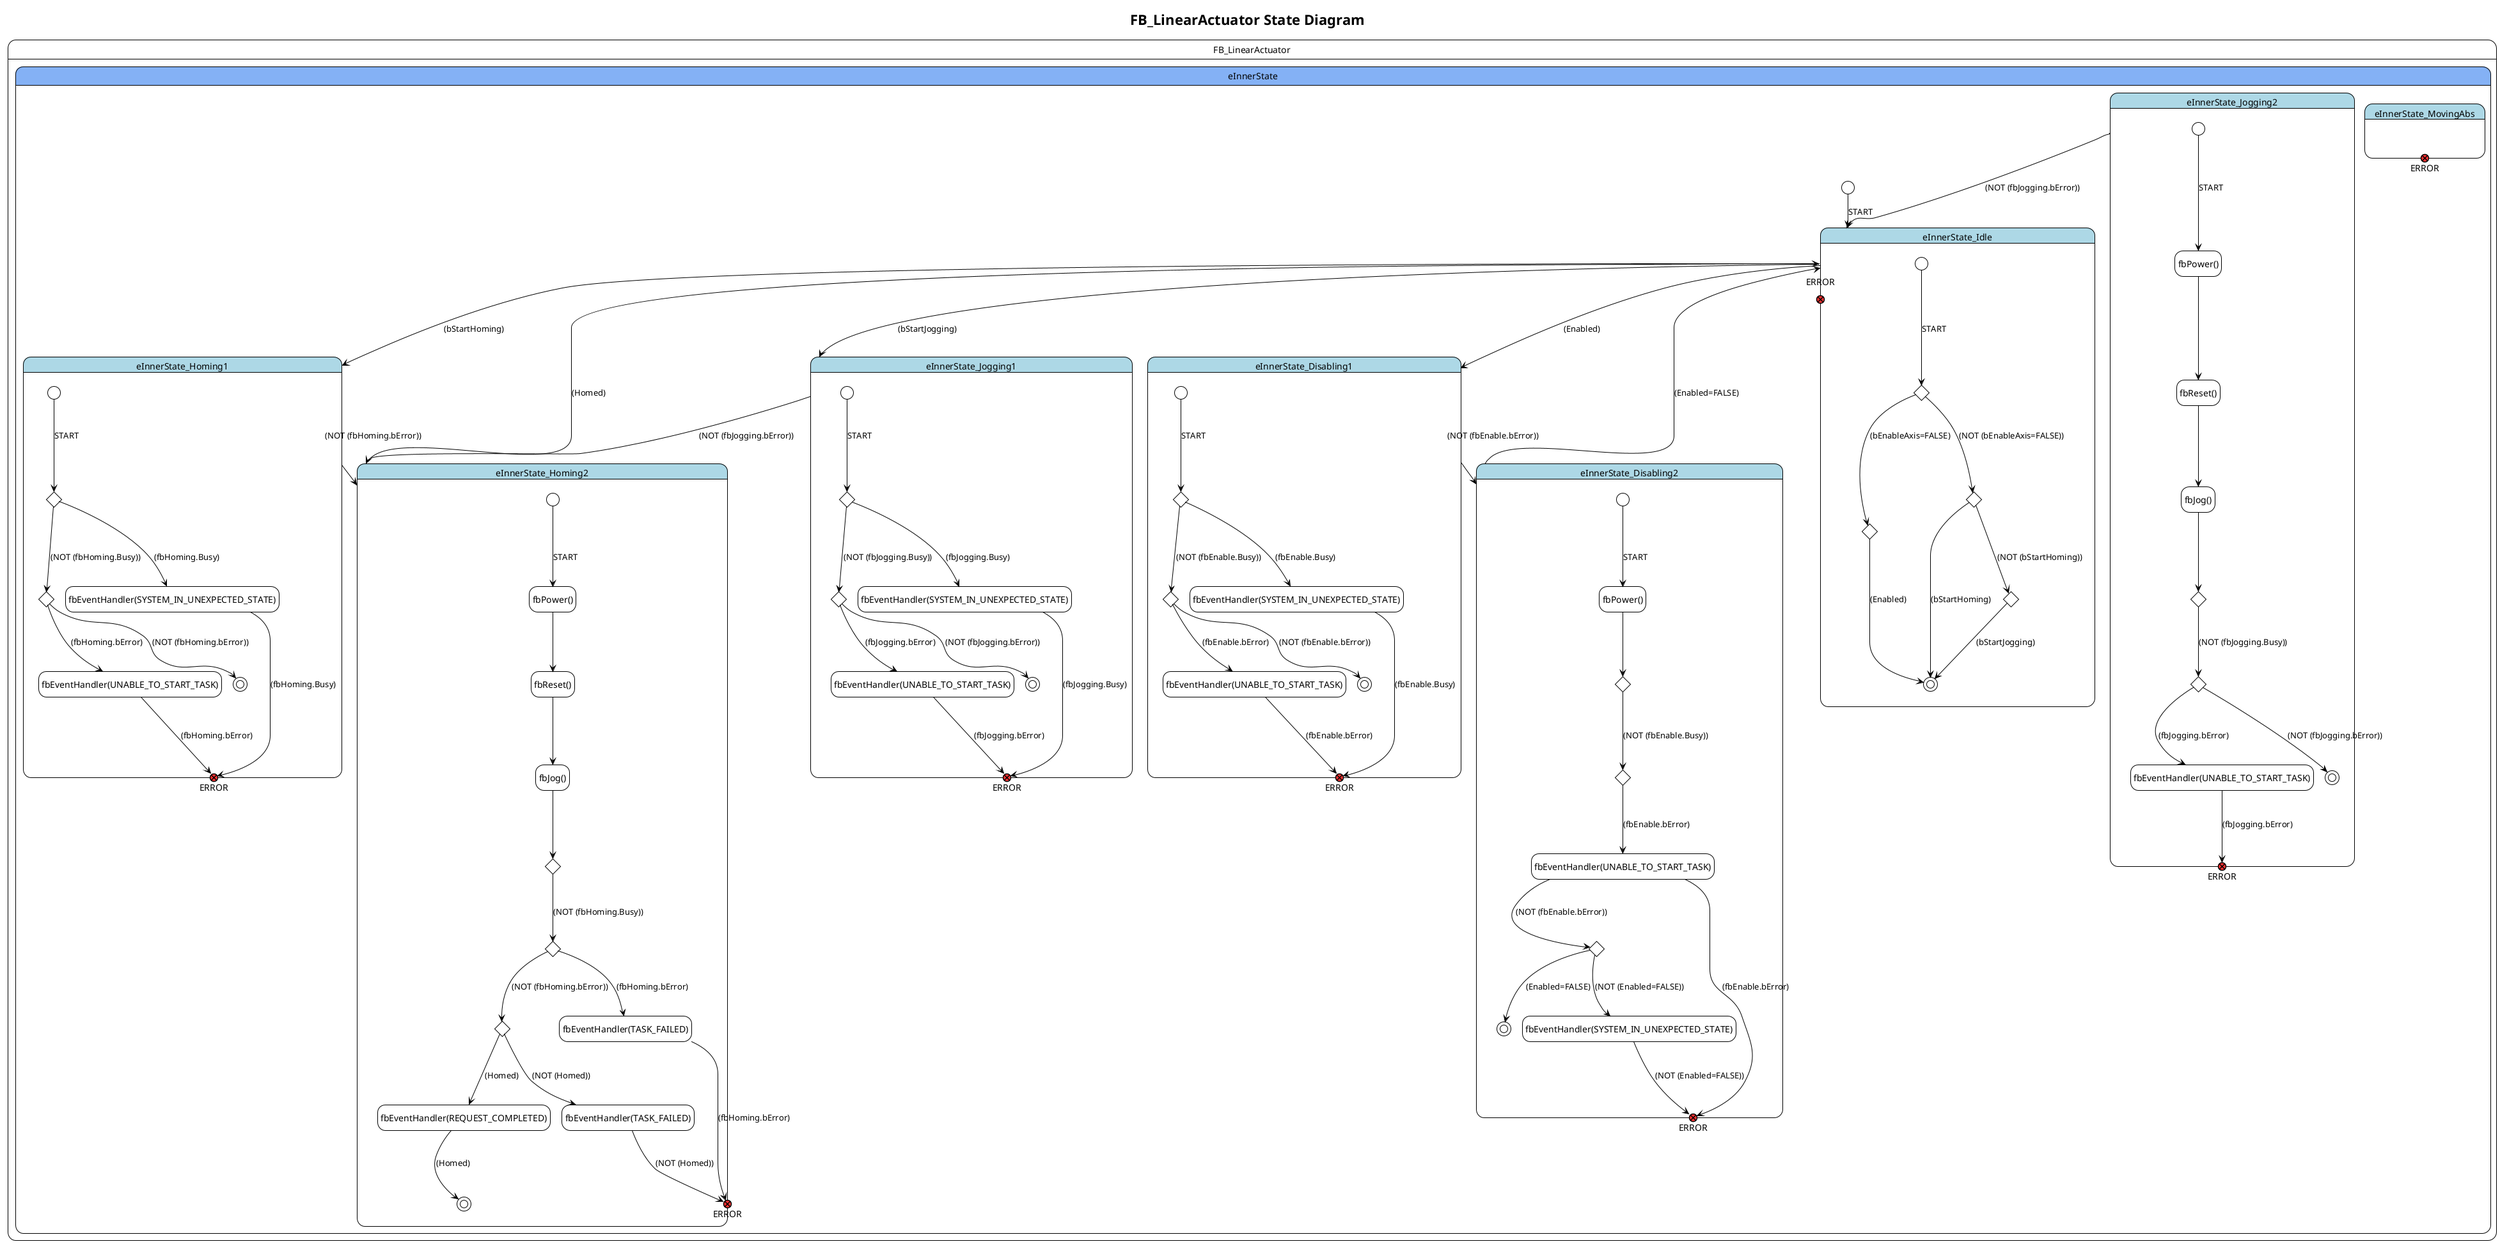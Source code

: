 @startuml State Diagram

!theme plain
'skin rose
'left to right direction
hide empty description
'!theme reddress-lightgreen
title FB_LinearActuator State Diagram



state FB_LinearActuator{

state eInnerState #84b1f5 {
	[*] --> eInnerState_Idle : START
	state eInnerState_Idle #lightblue {
state "ERROR" as eInnerState_Idle_ERROR <<exitPoint>> #ff3333
	state eInnerState_Idle_Node_0 <<choice>>
	[*] ---> eInnerState_Idle_Node_0 : START
		state eInnerState_Idle_Node_1 <<choice>>
	eInnerState_Idle_Node_1 ---> [*] : (Enabled)
	state eInnerState_Idle_Node_2 <<choice>>
	eInnerState_Idle_Node_2 ---> [*] : (bStartHoming)
	state eInnerState_Idle_Node_3 <<choice>>
	eInnerState_Idle_Node_3 ---> [*] : (bStartJogging)
	}
	state eInnerState_Homing1 #lightblue {
state "ERROR" as eInnerState_Homing1_ERROR <<exitPoint>> #ff3333
	state eInnerState_Homing1_Node_0 <<choice>>
	[*] ---> eInnerState_Homing1_Node_0 : START
	state "fbEventHandler(SYSTEM_IN_UNEXPECTED_STATE)" as eInnerState_Homing1_Node_1 
		state eInnerState_Homing1_Node_2 <<choice>>
		state "fbEventHandler(UNABLE_TO_START_TASK)" as eInnerState_Homing1_Node_3 
	eInnerState_Homing1_Node_2 ---> [*] : (NOT (fbHoming.bError))
	}
	state eInnerState_Homing2 #lightblue {
state "ERROR" as eInnerState_Homing2_ERROR <<exitPoint>> #ff3333
	state "fbPower()" as eInnerState_Homing2_Node_0 
	[*] ---> eInnerState_Homing2_Node_0 : START
	state "fbReset()" as eInnerState_Homing2_Node_1 
	state "fbJog()" as eInnerState_Homing2_Node_2 
		state eInnerState_Homing2_Node_3 <<choice>>
			state eInnerState_Homing2_Node_4 <<choice>>
			state "fbEventHandler(TASK_FAILED)" as eInnerState_Homing2_Node_5 
				state eInnerState_Homing2_Node_6 <<choice>>
				state "fbEventHandler(REQUEST_COMPLETED)" as eInnerState_Homing2_Node_7 
	eInnerState_Homing2_Node_7 ---> [*] : (Homed)
				state "fbEventHandler(TASK_FAILED)" as eInnerState_Homing2_Node_8 
	}
	state eInnerState_Jogging1 #lightblue {
state "ERROR" as eInnerState_Jogging1_ERROR <<exitPoint>> #ff3333
	state eInnerState_Jogging1_Node_0 <<choice>>
	[*] ---> eInnerState_Jogging1_Node_0 : START
	state "fbEventHandler(SYSTEM_IN_UNEXPECTED_STATE)" as eInnerState_Jogging1_Node_1 
		state eInnerState_Jogging1_Node_2 <<choice>>
		state "fbEventHandler(UNABLE_TO_START_TASK)" as eInnerState_Jogging1_Node_3 
	eInnerState_Jogging1_Node_2 ---> [*] : (NOT (fbJogging.bError))
	}
	state eInnerState_Jogging2 #lightblue {
state "ERROR" as eInnerState_Jogging2_ERROR <<exitPoint>> #ff3333
	state "fbPower()" as eInnerState_Jogging2_Node_0 
	[*] ---> eInnerState_Jogging2_Node_0 : START
	state "fbReset()" as eInnerState_Jogging2_Node_1 
	state "fbJog()" as eInnerState_Jogging2_Node_2 
		state eInnerState_Jogging2_Node_3 <<choice>>
			state eInnerState_Jogging2_Node_4 <<choice>>
			state "fbEventHandler(UNABLE_TO_START_TASK)" as eInnerState_Jogging2_Node_5 
	eInnerState_Jogging2_Node_4 ---> [*] : (NOT (fbJogging.bError))
	}
	state eInnerState_MovingAbs #lightblue {
state "ERROR" as eInnerState_MovingAbs_ERROR <<exitPoint>> #ff3333
	}
	state eInnerState_Disabling1 #lightblue {
state "ERROR" as eInnerState_Disabling1_ERROR <<exitPoint>> #ff3333
	state eInnerState_Disabling1_Node_0 <<choice>>
	[*] ---> eInnerState_Disabling1_Node_0 : START
	state "fbEventHandler(SYSTEM_IN_UNEXPECTED_STATE)" as eInnerState_Disabling1_Node_1 
		state eInnerState_Disabling1_Node_2 <<choice>>
		state "fbEventHandler(UNABLE_TO_START_TASK)" as eInnerState_Disabling1_Node_3 
	eInnerState_Disabling1_Node_2 ---> [*] : (NOT (fbEnable.bError))
	}
	state eInnerState_Disabling2 #lightblue {
state "ERROR" as eInnerState_Disabling2_ERROR <<exitPoint>> #ff3333
	state "fbPower()" as eInnerState_Disabling2_Node_0 
	[*] ---> eInnerState_Disabling2_Node_0 : START
		state eInnerState_Disabling2_Node_1 <<choice>>
			state eInnerState_Disabling2_Node_2 <<choice>>
			state "fbEventHandler(UNABLE_TO_START_TASK)" as eInnerState_Disabling2_Node_3 
			state eInnerState_Disabling2_Node_4 <<choice>>
	eInnerState_Disabling2_Node_4 ---> [*] : (Enabled=FALSE)
			state "fbEventHandler(SYSTEM_IN_UNEXPECTED_STATE)" as eInnerState_Disabling2_Node_5 
	}
	}
	eInnerState_Idle_Node_0 ---> eInnerState_Idle_Node_1 : (bEnableAxis=FALSE)
	eInnerState_Idle ---> eInnerState_Disabling1 : (Enabled)
	eInnerState_Idle_Node_0 ---> eInnerState_Idle_Node_2 : (NOT (bEnableAxis=FALSE))
	eInnerState_Idle ---> eInnerState_Homing1 : (bStartHoming)
	eInnerState_Idle_Node_2 ---> eInnerState_Idle_Node_3 : (NOT (bStartHoming))
	eInnerState_Idle ---> eInnerState_Jogging1 : (bStartJogging)
	eInnerState_Homing1_Node_0 ---> eInnerState_Homing1_Node_1 : (fbHoming.Busy)
	eInnerState_Homing1_Node_1 ---> eInnerState_Homing1_ERROR : (fbHoming.Busy)
	eInnerState_Homing1_Node_0 ---> eInnerState_Homing1_Node_2 : (NOT (fbHoming.Busy))
	eInnerState_Homing1_Node_2 ---> eInnerState_Homing1_Node_3 : (fbHoming.bError)
	eInnerState_Homing1_Node_3 ---> eInnerState_Homing1_ERROR : (fbHoming.bError)
	eInnerState_Homing1 ---> eInnerState_Homing2 : (NOT (fbHoming.bError))
	eInnerState_Homing2_Node_0 ---> eInnerState_Homing2_Node_1
	eInnerState_Homing2_Node_1 ---> eInnerState_Homing2_Node_2
	eInnerState_Homing2_Node_2 ---> eInnerState_Homing2_Node_3
	eInnerState_Homing2_Node_3 ---> eInnerState_Homing2_Node_4 : (NOT (fbHoming.Busy))
	eInnerState_Homing2_Node_4 ---> eInnerState_Homing2_Node_5 : (fbHoming.bError)
	eInnerState_Homing2_Node_5 ---> eInnerState_Homing2_ERROR : (fbHoming.bError)
	eInnerState_Homing2_Node_4 ---> eInnerState_Homing2_Node_6 : (NOT (fbHoming.bError))
	eInnerState_Homing2_Node_6 ---> eInnerState_Homing2_Node_7 : (Homed)
	eInnerState_Homing2 ---> eInnerState_Idle : (Homed)
	eInnerState_Homing2_Node_6 ---> eInnerState_Homing2_Node_8 : (NOT (Homed))
	eInnerState_Homing2_Node_8 ---> eInnerState_Homing2_ERROR : (NOT (Homed))
	eInnerState_Jogging1_Node_0 ---> eInnerState_Jogging1_Node_1 : (fbJogging.Busy)
	eInnerState_Jogging1_Node_1 ---> eInnerState_Jogging1_ERROR : (fbJogging.Busy)
	eInnerState_Jogging1_Node_0 ---> eInnerState_Jogging1_Node_2 : (NOT (fbJogging.Busy))
	eInnerState_Jogging1_Node_2 ---> eInnerState_Jogging1_Node_3 : (fbJogging.bError)
	eInnerState_Jogging1_Node_3 ---> eInnerState_Jogging1_ERROR : (fbJogging.bError)
	eInnerState_Jogging1 ---> eInnerState_Homing2 : (NOT (fbJogging.bError))
	eInnerState_Jogging2_Node_0 ---> eInnerState_Jogging2_Node_1
	eInnerState_Jogging2_Node_1 ---> eInnerState_Jogging2_Node_2
	eInnerState_Jogging2_Node_2 ---> eInnerState_Jogging2_Node_3
	eInnerState_Jogging2_Node_3 ---> eInnerState_Jogging2_Node_4 : (NOT (fbJogging.Busy))
	eInnerState_Jogging2_Node_4 ---> eInnerState_Jogging2_Node_5 : (fbJogging.bError)
	eInnerState_Jogging2_Node_5 ---> eInnerState_Jogging2_ERROR : (fbJogging.bError)
	eInnerState_Jogging2 ---> eInnerState_Idle : (NOT (fbJogging.bError))
	eInnerState_Disabling1_Node_0 ---> eInnerState_Disabling1_Node_1 : (fbEnable.Busy)
	eInnerState_Disabling1_Node_1 ---> eInnerState_Disabling1_ERROR : (fbEnable.Busy)
	eInnerState_Disabling1_Node_0 ---> eInnerState_Disabling1_Node_2 : (NOT (fbEnable.Busy))
	eInnerState_Disabling1_Node_2 ---> eInnerState_Disabling1_Node_3 : (fbEnable.bError)
	eInnerState_Disabling1_Node_3 ---> eInnerState_Disabling1_ERROR : (fbEnable.bError)
	eInnerState_Disabling1 ---> eInnerState_Disabling2 : (NOT (fbEnable.bError))
	eInnerState_Disabling2_Node_0 ---> eInnerState_Disabling2_Node_1
	eInnerState_Disabling2_Node_1 ---> eInnerState_Disabling2_Node_2 : (NOT (fbEnable.Busy))
	eInnerState_Disabling2_Node_2 ---> eInnerState_Disabling2_Node_3 : (fbEnable.bError)
	eInnerState_Disabling2_Node_3 ---> eInnerState_Disabling2_ERROR : (fbEnable.bError)
	eInnerState_Disabling2_Node_3 ---> eInnerState_Disabling2_Node_4 : (NOT (fbEnable.bError))
	eInnerState_Disabling2 ---> eInnerState_Idle : (Enabled=FALSE)
	eInnerState_Disabling2_Node_4 ---> eInnerState_Disabling2_Node_5 : (NOT (Enabled=FALSE))
	eInnerState_Disabling2_Node_5 ---> eInnerState_Disabling2_ERROR : (NOT (Enabled=FALSE))


}

@enduml
